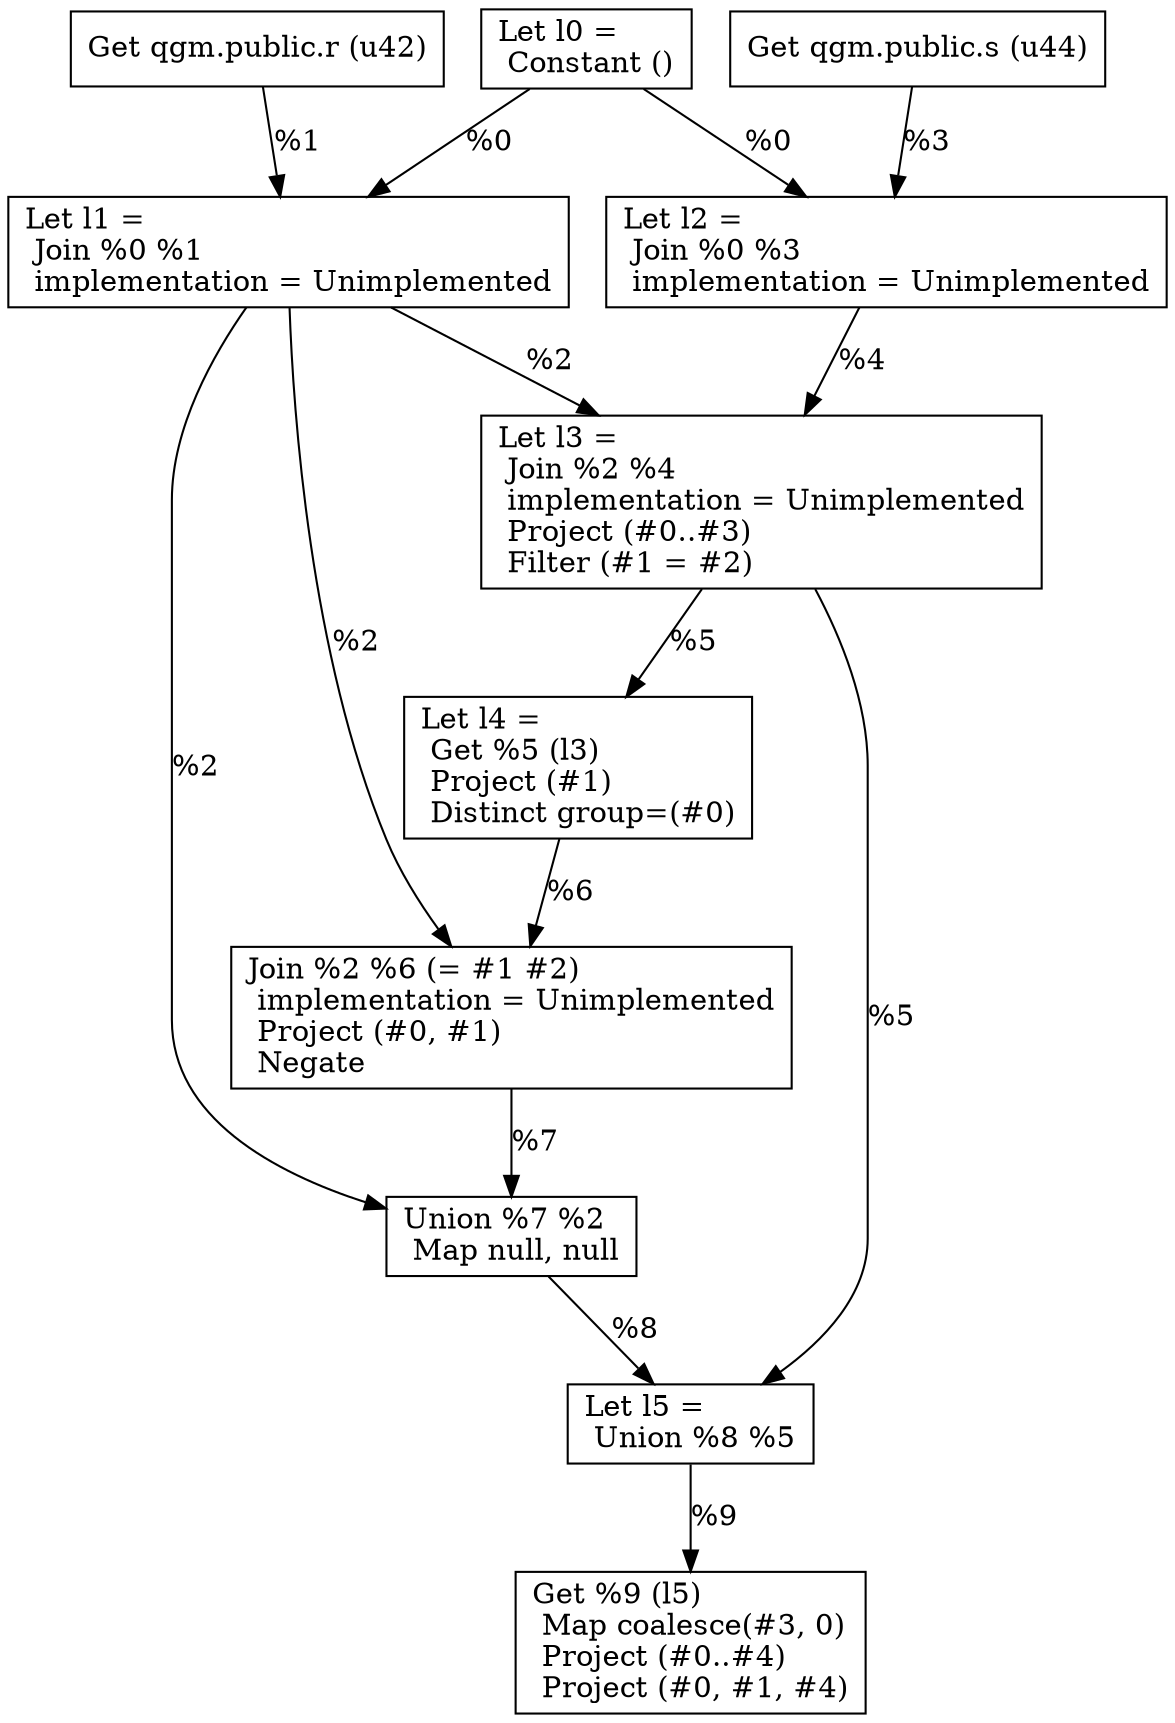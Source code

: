 digraph G {
    node0 [shape = record, label="Let l0 =\l Constant ()\l"]
    node1 [shape = record, label=" Get qgm.public.r (u42)\l"]
    node2 [shape = record, label="Let l1 =\l Join %0 %1\l  implementation = Unimplemented\l"]
    node3 [shape = record, label=" Get qgm.public.s (u44)\l"]
    node4 [shape = record, label="Let l2 =\l Join %0 %3\l  implementation = Unimplemented\l"]
    node5 [shape = record, label="Let l3 =\l Join %2 %4\l  implementation = Unimplemented\l Project (#0..#3)\l Filter (#1 = #2)\l"]
    node6 [shape = record, label="Let l4 =\l Get %5 (l3)\l Project (#1)\l Distinct group=(#0)\l"]
    node7 [shape = record, label=" Join %2 %6 (= #1 #2)\l  implementation = Unimplemented\l Project (#0, #1)\l Negate\l"]
    node8 [shape = record, label=" Union %7 %2\l Map null, null\l"]
    node9 [shape = record, label="Let l5 =\l Union %8 %5\l"]
    node10 [shape = record, label=" Get %9 (l5)\l Map coalesce(#3, 0)\l Project (#0..#4)\l Project (#0, #1, #4)\l"]
    node6 -> node7 [label = "%6\l"]
    node2 -> node7 [label = "%2\l"]
    node5 -> node9 [label = "%5\l"]
    node5 -> node6 [label = "%5\l"]
    node0 -> node2 [label = "%0\l"]
    node3 -> node4 [label = "%3\l"]
    node1 -> node2 [label = "%1\l"]
    node2 -> node8 [label = "%2\l"]
    node8 -> node9 [label = "%8\l"]
    node0 -> node4 [label = "%0\l"]
    node9 -> node10 [label = "%9\l"]
    node7 -> node8 [label = "%7\l"]
    node4 -> node5 [label = "%4\l"]
    node2 -> node5 [label = "%2\l"]
}
